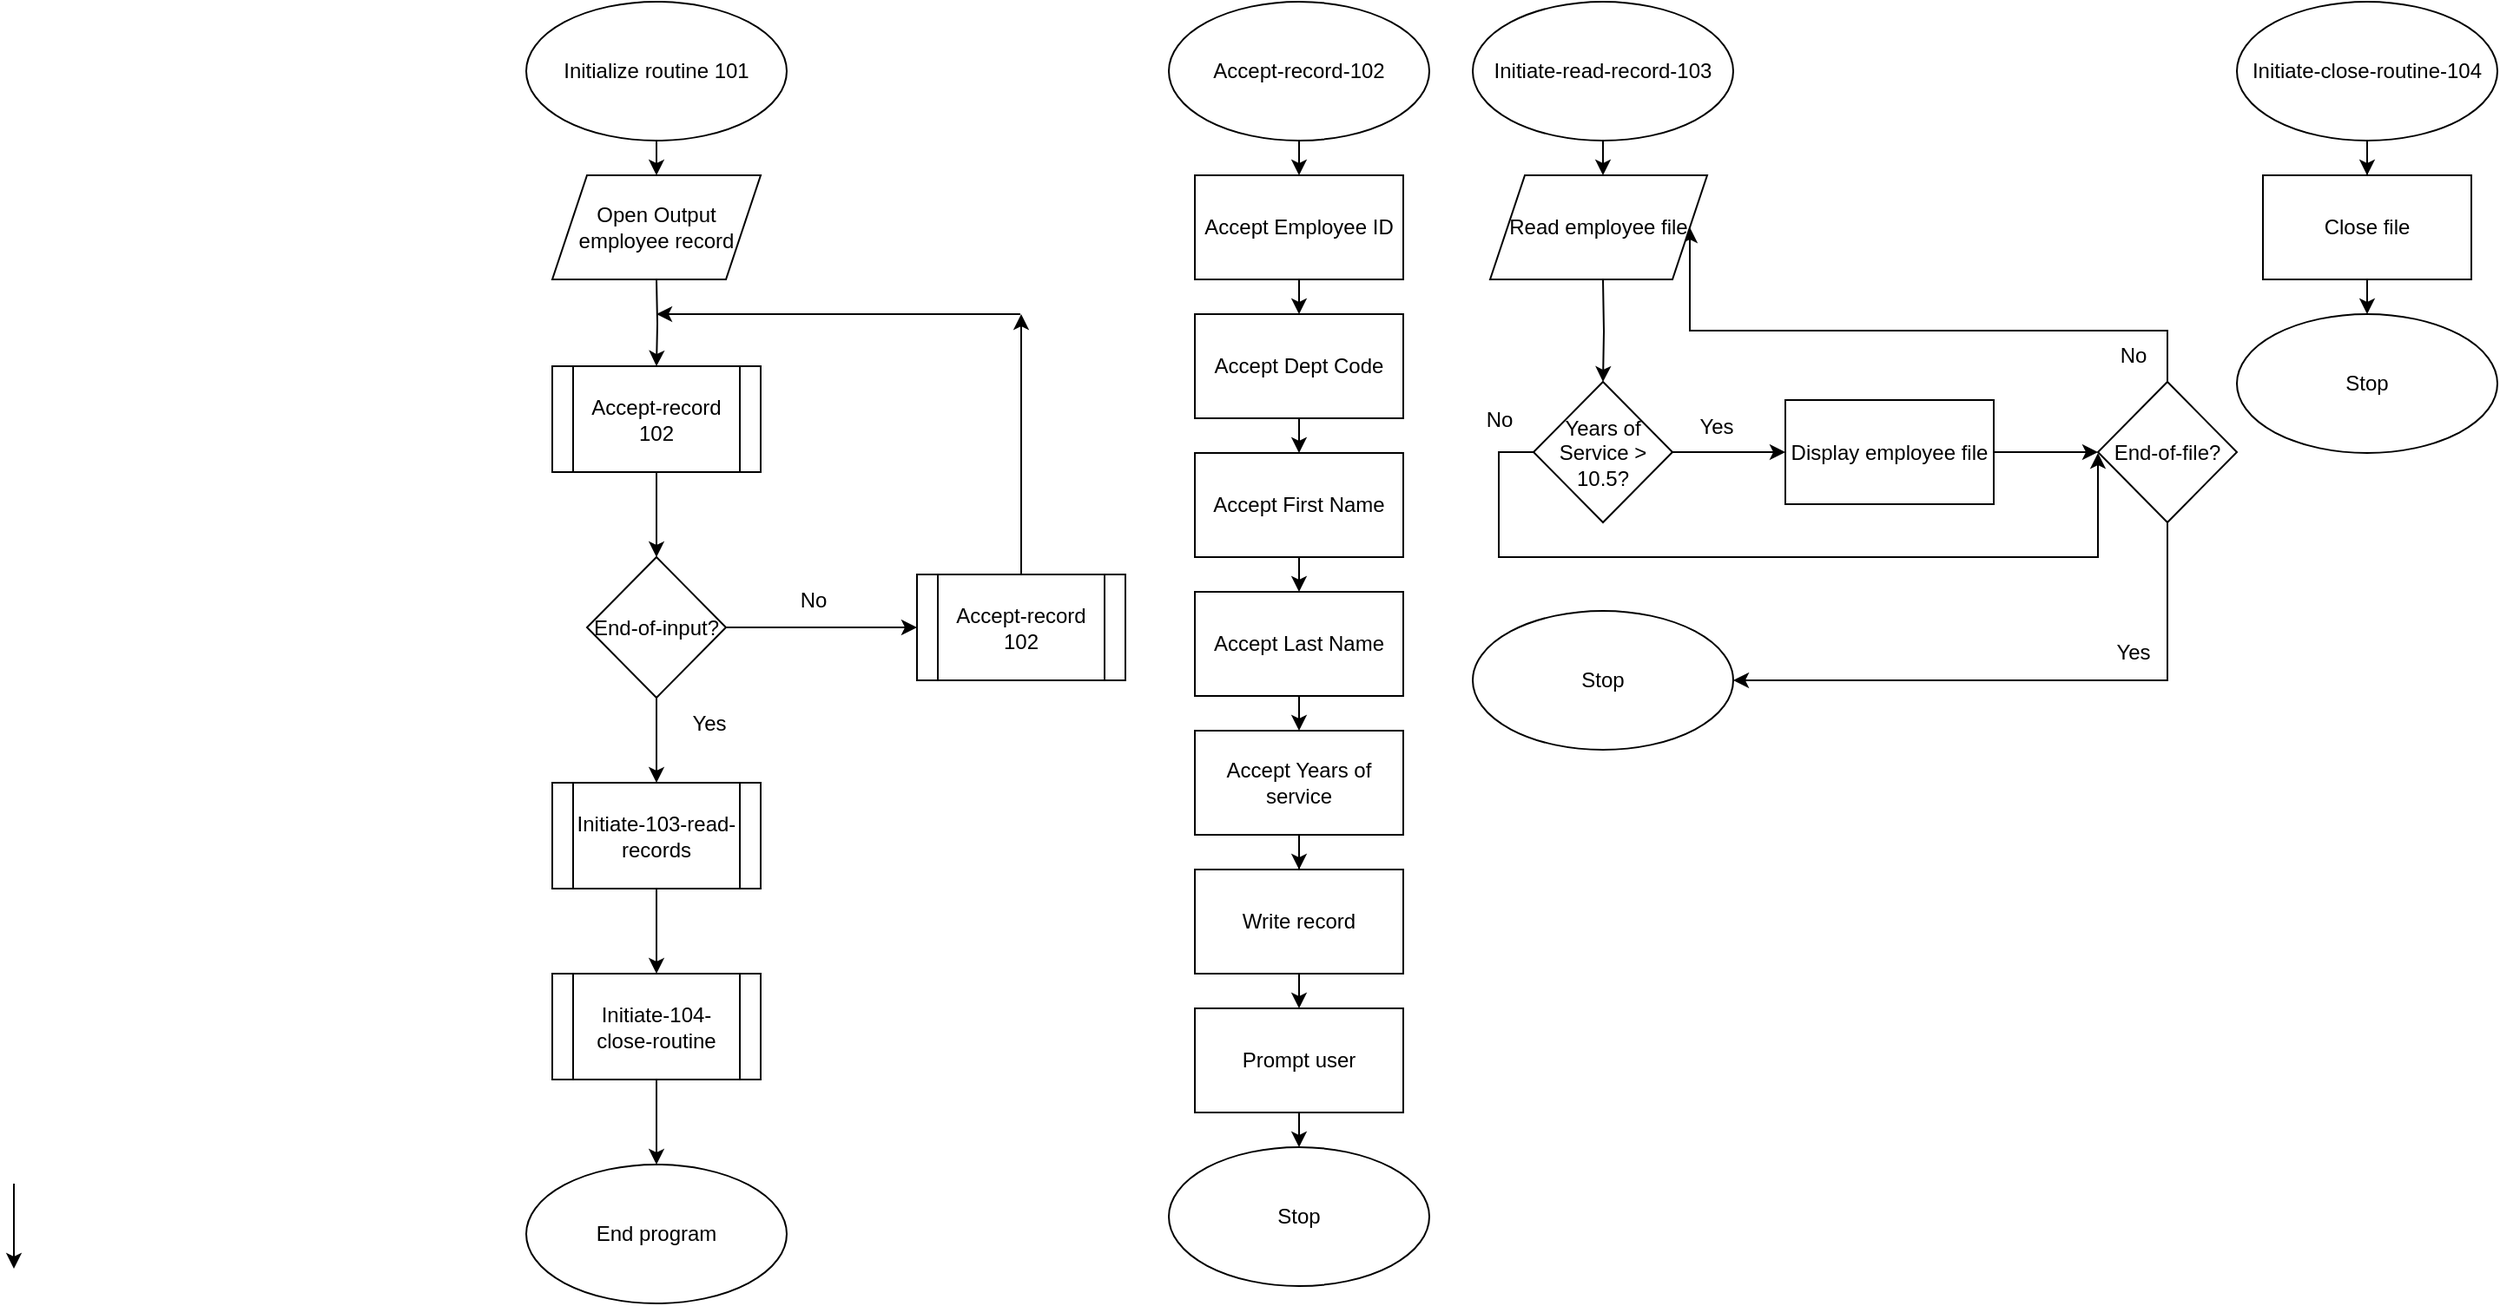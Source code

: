 <mxfile version="27.1.4">
  <diagram name="Page-1" id="qaMi9cR7SeN8WYckawro">
    <mxGraphModel dx="1553" dy="750" grid="1" gridSize="10" guides="1" tooltips="1" connect="1" arrows="1" fold="1" page="1" pageScale="1" pageWidth="850" pageHeight="1100" math="0" shadow="0">
      <root>
        <mxCell id="0" />
        <mxCell id="1" parent="0" />
        <mxCell id="efkY1EfVVCiKtOzfPzsn-13" style="edgeStyle=orthogonalEdgeStyle;rounded=0;orthogonalLoop=1;jettySize=auto;html=1;exitX=0.5;exitY=1;exitDx=0;exitDy=0;entryX=0.5;entryY=0;entryDx=0;entryDy=0;" edge="1" parent="1" target="efkY1EfVVCiKtOzfPzsn-7">
          <mxGeometry relative="1" as="geometry">
            <mxPoint x="130" y="220" as="sourcePoint" />
          </mxGeometry>
        </mxCell>
        <mxCell id="efkY1EfVVCiKtOzfPzsn-23" style="edgeStyle=orthogonalEdgeStyle;rounded=0;orthogonalLoop=1;jettySize=auto;html=1;exitX=0.5;exitY=1;exitDx=0;exitDy=0;entryX=0.5;entryY=0;entryDx=0;entryDy=0;" edge="1" parent="1" source="efkY1EfVVCiKtOzfPzsn-5">
          <mxGeometry relative="1" as="geometry">
            <mxPoint x="130" y="160" as="targetPoint" />
          </mxGeometry>
        </mxCell>
        <mxCell id="efkY1EfVVCiKtOzfPzsn-5" value="Initialize routine 101" style="ellipse;whiteSpace=wrap;html=1;" vertex="1" parent="1">
          <mxGeometry x="55" y="60" width="150" height="80" as="geometry" />
        </mxCell>
        <mxCell id="efkY1EfVVCiKtOzfPzsn-14" style="edgeStyle=orthogonalEdgeStyle;rounded=0;orthogonalLoop=1;jettySize=auto;html=1;exitX=0.5;exitY=0;exitDx=0;exitDy=0;" edge="1" parent="1" source="efkY1EfVVCiKtOzfPzsn-6">
          <mxGeometry relative="1" as="geometry">
            <mxPoint x="340" y="240" as="targetPoint" />
          </mxGeometry>
        </mxCell>
        <mxCell id="efkY1EfVVCiKtOzfPzsn-6" value="Accept-record 102" style="shape=process;whiteSpace=wrap;html=1;backgroundOutline=1;" vertex="1" parent="1">
          <mxGeometry x="280" y="390" width="120" height="61" as="geometry" />
        </mxCell>
        <mxCell id="efkY1EfVVCiKtOzfPzsn-26" style="edgeStyle=orthogonalEdgeStyle;rounded=0;orthogonalLoop=1;jettySize=auto;html=1;exitX=0.5;exitY=1;exitDx=0;exitDy=0;entryX=0.5;entryY=0;entryDx=0;entryDy=0;" edge="1" parent="1" source="efkY1EfVVCiKtOzfPzsn-7" target="efkY1EfVVCiKtOzfPzsn-8">
          <mxGeometry relative="1" as="geometry" />
        </mxCell>
        <mxCell id="efkY1EfVVCiKtOzfPzsn-7" value="Accept-record 102" style="shape=process;whiteSpace=wrap;html=1;backgroundOutline=1;" vertex="1" parent="1">
          <mxGeometry x="70" y="270" width="120" height="61" as="geometry" />
        </mxCell>
        <mxCell id="efkY1EfVVCiKtOzfPzsn-16" style="edgeStyle=orthogonalEdgeStyle;rounded=0;orthogonalLoop=1;jettySize=auto;html=1;exitX=1;exitY=0.5;exitDx=0;exitDy=0;entryX=0;entryY=0.5;entryDx=0;entryDy=0;" edge="1" parent="1" source="efkY1EfVVCiKtOzfPzsn-8" target="efkY1EfVVCiKtOzfPzsn-6">
          <mxGeometry relative="1" as="geometry" />
        </mxCell>
        <mxCell id="efkY1EfVVCiKtOzfPzsn-33" style="edgeStyle=orthogonalEdgeStyle;rounded=0;orthogonalLoop=1;jettySize=auto;html=1;exitX=0.5;exitY=1;exitDx=0;exitDy=0;" edge="1" parent="1" source="efkY1EfVVCiKtOzfPzsn-8">
          <mxGeometry relative="1" as="geometry">
            <mxPoint x="130" y="510" as="targetPoint" />
          </mxGeometry>
        </mxCell>
        <mxCell id="efkY1EfVVCiKtOzfPzsn-8" value="End-of-input?" style="rhombus;whiteSpace=wrap;html=1;" vertex="1" parent="1">
          <mxGeometry x="90" y="380" width="80" height="81" as="geometry" />
        </mxCell>
        <mxCell id="efkY1EfVVCiKtOzfPzsn-18" style="edgeStyle=orthogonalEdgeStyle;rounded=0;orthogonalLoop=1;jettySize=auto;html=1;exitX=0.5;exitY=1;exitDx=0;exitDy=0;entryX=0.5;entryY=0;entryDx=0;entryDy=0;" edge="1" parent="1" source="efkY1EfVVCiKtOzfPzsn-9" target="efkY1EfVVCiKtOzfPzsn-11">
          <mxGeometry relative="1" as="geometry" />
        </mxCell>
        <mxCell id="efkY1EfVVCiKtOzfPzsn-9" value="&lt;div&gt;Accept-record-102&lt;/div&gt;" style="ellipse;whiteSpace=wrap;html=1;" vertex="1" parent="1">
          <mxGeometry x="425" y="60" width="150" height="80" as="geometry" />
        </mxCell>
        <mxCell id="efkY1EfVVCiKtOzfPzsn-19" style="edgeStyle=orthogonalEdgeStyle;rounded=0;orthogonalLoop=1;jettySize=auto;html=1;exitX=0.5;exitY=1;exitDx=0;exitDy=0;entryX=0.5;entryY=0;entryDx=0;entryDy=0;" edge="1" parent="1" source="efkY1EfVVCiKtOzfPzsn-11" target="efkY1EfVVCiKtOzfPzsn-17">
          <mxGeometry relative="1" as="geometry" />
        </mxCell>
        <mxCell id="efkY1EfVVCiKtOzfPzsn-11" value="Accept Employee ID" style="rounded=0;whiteSpace=wrap;html=1;" vertex="1" parent="1">
          <mxGeometry x="440" y="160" width="120" height="60" as="geometry" />
        </mxCell>
        <mxCell id="efkY1EfVVCiKtOzfPzsn-15" style="edgeStyle=orthogonalEdgeStyle;rounded=0;orthogonalLoop=1;jettySize=auto;html=1;exitX=0.5;exitY=0;exitDx=0;exitDy=0;" edge="1" parent="1">
          <mxGeometry relative="1" as="geometry">
            <mxPoint x="130" y="240" as="targetPoint" />
            <mxPoint x="339.5" y="240" as="sourcePoint" />
          </mxGeometry>
        </mxCell>
        <mxCell id="efkY1EfVVCiKtOzfPzsn-21" style="edgeStyle=orthogonalEdgeStyle;rounded=0;orthogonalLoop=1;jettySize=auto;html=1;exitX=0.5;exitY=1;exitDx=0;exitDy=0;entryX=0.5;entryY=0;entryDx=0;entryDy=0;" edge="1" parent="1" source="efkY1EfVVCiKtOzfPzsn-17" target="efkY1EfVVCiKtOzfPzsn-20">
          <mxGeometry relative="1" as="geometry" />
        </mxCell>
        <mxCell id="efkY1EfVVCiKtOzfPzsn-17" value="Accept Dept Code" style="rounded=0;whiteSpace=wrap;html=1;" vertex="1" parent="1">
          <mxGeometry x="440" y="240" width="120" height="60" as="geometry" />
        </mxCell>
        <mxCell id="efkY1EfVVCiKtOzfPzsn-25" style="edgeStyle=orthogonalEdgeStyle;rounded=0;orthogonalLoop=1;jettySize=auto;html=1;exitX=0.5;exitY=1;exitDx=0;exitDy=0;entryX=0.5;entryY=0;entryDx=0;entryDy=0;" edge="1" parent="1" source="efkY1EfVVCiKtOzfPzsn-20" target="efkY1EfVVCiKtOzfPzsn-24">
          <mxGeometry relative="1" as="geometry" />
        </mxCell>
        <mxCell id="efkY1EfVVCiKtOzfPzsn-20" value="Accept First Name" style="rounded=0;whiteSpace=wrap;html=1;" vertex="1" parent="1">
          <mxGeometry x="440" y="320" width="120" height="60" as="geometry" />
        </mxCell>
        <mxCell id="efkY1EfVVCiKtOzfPzsn-30" style="edgeStyle=orthogonalEdgeStyle;rounded=0;orthogonalLoop=1;jettySize=auto;html=1;exitX=0.5;exitY=1;exitDx=0;exitDy=0;entryX=0.5;entryY=0;entryDx=0;entryDy=0;" edge="1" parent="1" source="efkY1EfVVCiKtOzfPzsn-24" target="efkY1EfVVCiKtOzfPzsn-29">
          <mxGeometry relative="1" as="geometry" />
        </mxCell>
        <mxCell id="efkY1EfVVCiKtOzfPzsn-24" value="Accept Last Name" style="rounded=0;whiteSpace=wrap;html=1;" vertex="1" parent="1">
          <mxGeometry x="440" y="400" width="120" height="60" as="geometry" />
        </mxCell>
        <mxCell id="efkY1EfVVCiKtOzfPzsn-28" value="No" style="text;html=1;align=center;verticalAlign=middle;resizable=0;points=[];autosize=1;strokeColor=none;fillColor=none;" vertex="1" parent="1">
          <mxGeometry x="200" y="390" width="40" height="30" as="geometry" />
        </mxCell>
        <mxCell id="efkY1EfVVCiKtOzfPzsn-32" style="edgeStyle=orthogonalEdgeStyle;rounded=0;orthogonalLoop=1;jettySize=auto;html=1;exitX=0.5;exitY=1;exitDx=0;exitDy=0;" edge="1" parent="1" source="efkY1EfVVCiKtOzfPzsn-29" target="efkY1EfVVCiKtOzfPzsn-31">
          <mxGeometry relative="1" as="geometry" />
        </mxCell>
        <mxCell id="efkY1EfVVCiKtOzfPzsn-29" value="&lt;div&gt;Accept Years of service&lt;/div&gt;" style="rounded=0;whiteSpace=wrap;html=1;" vertex="1" parent="1">
          <mxGeometry x="440" y="480" width="120" height="60" as="geometry" />
        </mxCell>
        <mxCell id="efkY1EfVVCiKtOzfPzsn-86" style="edgeStyle=orthogonalEdgeStyle;rounded=0;orthogonalLoop=1;jettySize=auto;html=1;exitX=0.5;exitY=1;exitDx=0;exitDy=0;entryX=0.5;entryY=0;entryDx=0;entryDy=0;" edge="1" parent="1" source="efkY1EfVVCiKtOzfPzsn-31" target="efkY1EfVVCiKtOzfPzsn-85">
          <mxGeometry relative="1" as="geometry" />
        </mxCell>
        <mxCell id="efkY1EfVVCiKtOzfPzsn-31" value="&lt;div&gt;Write record&lt;/div&gt;" style="rounded=0;whiteSpace=wrap;html=1;" vertex="1" parent="1">
          <mxGeometry x="440" y="560" width="120" height="60" as="geometry" />
        </mxCell>
        <mxCell id="efkY1EfVVCiKtOzfPzsn-70" style="edgeStyle=orthogonalEdgeStyle;rounded=0;orthogonalLoop=1;jettySize=auto;html=1;exitX=0.5;exitY=1;exitDx=0;exitDy=0;entryX=0.5;entryY=0;entryDx=0;entryDy=0;" edge="1" parent="1" source="efkY1EfVVCiKtOzfPzsn-34" target="efkY1EfVVCiKtOzfPzsn-69">
          <mxGeometry relative="1" as="geometry" />
        </mxCell>
        <mxCell id="efkY1EfVVCiKtOzfPzsn-34" value="Initiate-103-read-records" style="shape=process;whiteSpace=wrap;html=1;backgroundOutline=1;" vertex="1" parent="1">
          <mxGeometry x="70" y="510" width="120" height="61" as="geometry" />
        </mxCell>
        <mxCell id="efkY1EfVVCiKtOzfPzsn-37" style="edgeStyle=orthogonalEdgeStyle;rounded=0;orthogonalLoop=1;jettySize=auto;html=1;exitX=0.5;exitY=1;exitDx=0;exitDy=0;entryX=0.5;entryY=0;entryDx=0;entryDy=0;" edge="1" parent="1" source="efkY1EfVVCiKtOzfPzsn-35">
          <mxGeometry relative="1" as="geometry">
            <mxPoint x="675" y="160" as="targetPoint" />
          </mxGeometry>
        </mxCell>
        <mxCell id="efkY1EfVVCiKtOzfPzsn-35" value="Initiate-read-record-103" style="ellipse;whiteSpace=wrap;html=1;" vertex="1" parent="1">
          <mxGeometry x="600" y="60" width="150" height="80" as="geometry" />
        </mxCell>
        <mxCell id="efkY1EfVVCiKtOzfPzsn-49" value="" style="edgeStyle=orthogonalEdgeStyle;rounded=0;orthogonalLoop=1;jettySize=auto;html=1;" edge="1" parent="1" target="efkY1EfVVCiKtOzfPzsn-40">
          <mxGeometry relative="1" as="geometry">
            <mxPoint x="675" y="220" as="sourcePoint" />
          </mxGeometry>
        </mxCell>
        <mxCell id="efkY1EfVVCiKtOzfPzsn-47" style="edgeStyle=orthogonalEdgeStyle;rounded=0;orthogonalLoop=1;jettySize=auto;html=1;exitX=1;exitY=0.5;exitDx=0;exitDy=0;entryX=0;entryY=0.5;entryDx=0;entryDy=0;" edge="1" parent="1" source="efkY1EfVVCiKtOzfPzsn-40">
          <mxGeometry relative="1" as="geometry">
            <mxPoint x="780" y="319.5" as="targetPoint" />
          </mxGeometry>
        </mxCell>
        <mxCell id="efkY1EfVVCiKtOzfPzsn-83" style="edgeStyle=orthogonalEdgeStyle;rounded=0;orthogonalLoop=1;jettySize=auto;html=1;exitX=0;exitY=0.5;exitDx=0;exitDy=0;" edge="1" parent="1" source="efkY1EfVVCiKtOzfPzsn-40">
          <mxGeometry relative="1" as="geometry">
            <mxPoint x="960" y="320" as="targetPoint" />
            <Array as="points">
              <mxPoint x="615" y="320" />
              <mxPoint x="615" y="380" />
            </Array>
          </mxGeometry>
        </mxCell>
        <mxCell id="efkY1EfVVCiKtOzfPzsn-40" value="Years of Service &amp;gt; 10.5?" style="rhombus;whiteSpace=wrap;html=1;" vertex="1" parent="1">
          <mxGeometry x="635" y="279" width="80" height="81" as="geometry" />
        </mxCell>
        <mxCell id="efkY1EfVVCiKtOzfPzsn-43" value="Yes" style="text;html=1;align=center;verticalAlign=middle;resizable=0;points=[];autosize=1;strokeColor=none;fillColor=none;" vertex="1" parent="1">
          <mxGeometry x="140" y="461" width="40" height="30" as="geometry" />
        </mxCell>
        <mxCell id="efkY1EfVVCiKtOzfPzsn-44" value="Yes" style="text;html=1;align=center;verticalAlign=middle;resizable=0;points=[];autosize=1;strokeColor=none;fillColor=none;" vertex="1" parent="1">
          <mxGeometry x="720" y="290" width="40" height="30" as="geometry" />
        </mxCell>
        <mxCell id="efkY1EfVVCiKtOzfPzsn-45" value="No" style="text;html=1;align=center;verticalAlign=middle;resizable=0;points=[];autosize=1;strokeColor=none;fillColor=none;" vertex="1" parent="1">
          <mxGeometry x="960" y="249" width="40" height="30" as="geometry" />
        </mxCell>
        <mxCell id="efkY1EfVVCiKtOzfPzsn-52" style="edgeStyle=orthogonalEdgeStyle;rounded=0;orthogonalLoop=1;jettySize=auto;html=1;exitX=1;exitY=0.5;exitDx=0;exitDy=0;entryX=0;entryY=0.5;entryDx=0;entryDy=0;" edge="1" parent="1" source="efkY1EfVVCiKtOzfPzsn-50" target="efkY1EfVVCiKtOzfPzsn-51">
          <mxGeometry relative="1" as="geometry" />
        </mxCell>
        <mxCell id="efkY1EfVVCiKtOzfPzsn-50" value="Display employee file" style="rounded=0;whiteSpace=wrap;html=1;" vertex="1" parent="1">
          <mxGeometry x="780" y="289.5" width="120" height="60" as="geometry" />
        </mxCell>
        <mxCell id="efkY1EfVVCiKtOzfPzsn-53" style="edgeStyle=orthogonalEdgeStyle;rounded=0;orthogonalLoop=1;jettySize=auto;html=1;exitX=0.5;exitY=0;exitDx=0;exitDy=0;entryX=1;entryY=0.5;entryDx=0;entryDy=0;" edge="1" parent="1" source="efkY1EfVVCiKtOzfPzsn-51" target="efkY1EfVVCiKtOzfPzsn-87">
          <mxGeometry relative="1" as="geometry">
            <mxPoint x="735" y="190" as="targetPoint" />
          </mxGeometry>
        </mxCell>
        <mxCell id="efkY1EfVVCiKtOzfPzsn-93" style="edgeStyle=orthogonalEdgeStyle;rounded=0;orthogonalLoop=1;jettySize=auto;html=1;exitX=0.5;exitY=1;exitDx=0;exitDy=0;entryX=1;entryY=0.5;entryDx=0;entryDy=0;" edge="1" parent="1" source="efkY1EfVVCiKtOzfPzsn-51" target="efkY1EfVVCiKtOzfPzsn-92">
          <mxGeometry relative="1" as="geometry">
            <mxPoint x="1000" y="460" as="targetPoint" />
          </mxGeometry>
        </mxCell>
        <mxCell id="efkY1EfVVCiKtOzfPzsn-51" value="End-of-file?" style="rhombus;whiteSpace=wrap;html=1;" vertex="1" parent="1">
          <mxGeometry x="960" y="279" width="80" height="81" as="geometry" />
        </mxCell>
        <mxCell id="efkY1EfVVCiKtOzfPzsn-61" value="Yes" style="text;html=1;align=center;verticalAlign=middle;resizable=0;points=[];autosize=1;strokeColor=none;fillColor=none;" vertex="1" parent="1">
          <mxGeometry x="960" y="420" width="40" height="30" as="geometry" />
        </mxCell>
        <mxCell id="efkY1EfVVCiKtOzfPzsn-73" style="edgeStyle=orthogonalEdgeStyle;rounded=0;orthogonalLoop=1;jettySize=auto;html=1;exitX=0.5;exitY=1;exitDx=0;exitDy=0;entryX=0.5;entryY=0;entryDx=0;entryDy=0;" edge="1" parent="1" source="efkY1EfVVCiKtOzfPzsn-69">
          <mxGeometry relative="1" as="geometry">
            <mxPoint x="130" y="730" as="targetPoint" />
          </mxGeometry>
        </mxCell>
        <mxCell id="efkY1EfVVCiKtOzfPzsn-69" value="&lt;div&gt;Initiate-104-close-routine&lt;/div&gt;" style="shape=process;whiteSpace=wrap;html=1;backgroundOutline=1;" vertex="1" parent="1">
          <mxGeometry x="70" y="620" width="120" height="61" as="geometry" />
        </mxCell>
        <mxCell id="efkY1EfVVCiKtOzfPzsn-71" style="edgeStyle=orthogonalEdgeStyle;rounded=0;orthogonalLoop=1;jettySize=auto;html=1;exitX=0.5;exitY=1;exitDx=0;exitDy=0;entryX=0.5;entryY=0;entryDx=0;entryDy=0;" edge="1" parent="1">
          <mxGeometry relative="1" as="geometry">
            <mxPoint x="-240" y="741" as="sourcePoint" />
            <mxPoint x="-240" y="790" as="targetPoint" />
          </mxGeometry>
        </mxCell>
        <mxCell id="efkY1EfVVCiKtOzfPzsn-76" style="edgeStyle=orthogonalEdgeStyle;rounded=0;orthogonalLoop=1;jettySize=auto;html=1;exitX=0.5;exitY=1;exitDx=0;exitDy=0;" edge="1" parent="1" source="efkY1EfVVCiKtOzfPzsn-74" target="efkY1EfVVCiKtOzfPzsn-75">
          <mxGeometry relative="1" as="geometry" />
        </mxCell>
        <mxCell id="efkY1EfVVCiKtOzfPzsn-74" value="Initiate-close-routine-104" style="ellipse;whiteSpace=wrap;html=1;" vertex="1" parent="1">
          <mxGeometry x="1040" y="60" width="150" height="80" as="geometry" />
        </mxCell>
        <mxCell id="efkY1EfVVCiKtOzfPzsn-95" style="edgeStyle=orthogonalEdgeStyle;rounded=0;orthogonalLoop=1;jettySize=auto;html=1;exitX=0.5;exitY=1;exitDx=0;exitDy=0;entryX=0.5;entryY=0;entryDx=0;entryDy=0;" edge="1" parent="1" source="efkY1EfVVCiKtOzfPzsn-75" target="efkY1EfVVCiKtOzfPzsn-94">
          <mxGeometry relative="1" as="geometry" />
        </mxCell>
        <mxCell id="efkY1EfVVCiKtOzfPzsn-75" value="&lt;div&gt;Close file&lt;/div&gt;" style="rounded=0;whiteSpace=wrap;html=1;" vertex="1" parent="1">
          <mxGeometry x="1055" y="160" width="120" height="60" as="geometry" />
        </mxCell>
        <mxCell id="efkY1EfVVCiKtOzfPzsn-81" value="&lt;div&gt;No&lt;/div&gt;" style="text;html=1;align=center;verticalAlign=middle;resizable=0;points=[];autosize=1;strokeColor=none;fillColor=none;" vertex="1" parent="1">
          <mxGeometry x="595" y="285.5" width="40" height="30" as="geometry" />
        </mxCell>
        <mxCell id="efkY1EfVVCiKtOzfPzsn-91" style="edgeStyle=orthogonalEdgeStyle;rounded=0;orthogonalLoop=1;jettySize=auto;html=1;exitX=0.5;exitY=1;exitDx=0;exitDy=0;entryX=0.5;entryY=0;entryDx=0;entryDy=0;" edge="1" parent="1" source="efkY1EfVVCiKtOzfPzsn-85" target="efkY1EfVVCiKtOzfPzsn-90">
          <mxGeometry relative="1" as="geometry" />
        </mxCell>
        <mxCell id="efkY1EfVVCiKtOzfPzsn-85" value="&lt;div&gt;Prompt user&lt;/div&gt;" style="rounded=0;whiteSpace=wrap;html=1;" vertex="1" parent="1">
          <mxGeometry x="440" y="640" width="120" height="60" as="geometry" />
        </mxCell>
        <mxCell id="efkY1EfVVCiKtOzfPzsn-87" value="Read employee file" style="shape=parallelogram;perimeter=parallelogramPerimeter;whiteSpace=wrap;html=1;fixedSize=1;" vertex="1" parent="1">
          <mxGeometry x="610" y="160" width="125" height="60" as="geometry" />
        </mxCell>
        <mxCell id="efkY1EfVVCiKtOzfPzsn-88" value="&lt;div&gt;Open Output employee record&lt;/div&gt;" style="shape=parallelogram;perimeter=parallelogramPerimeter;whiteSpace=wrap;html=1;fixedSize=1;" vertex="1" parent="1">
          <mxGeometry x="70" y="160" width="120" height="60" as="geometry" />
        </mxCell>
        <mxCell id="efkY1EfVVCiKtOzfPzsn-89" value="&lt;div&gt;End program&lt;/div&gt;" style="ellipse;whiteSpace=wrap;html=1;" vertex="1" parent="1">
          <mxGeometry x="55" y="730" width="150" height="80" as="geometry" />
        </mxCell>
        <mxCell id="efkY1EfVVCiKtOzfPzsn-90" value="&lt;div&gt;Stop&lt;/div&gt;" style="ellipse;whiteSpace=wrap;html=1;" vertex="1" parent="1">
          <mxGeometry x="425" y="720" width="150" height="80" as="geometry" />
        </mxCell>
        <mxCell id="efkY1EfVVCiKtOzfPzsn-92" value="&lt;div&gt;Stop&lt;/div&gt;" style="ellipse;whiteSpace=wrap;html=1;" vertex="1" parent="1">
          <mxGeometry x="600" y="411" width="150" height="80" as="geometry" />
        </mxCell>
        <mxCell id="efkY1EfVVCiKtOzfPzsn-94" value="&lt;div&gt;Stop&lt;/div&gt;" style="ellipse;whiteSpace=wrap;html=1;" vertex="1" parent="1">
          <mxGeometry x="1040" y="240" width="150" height="80" as="geometry" />
        </mxCell>
      </root>
    </mxGraphModel>
  </diagram>
</mxfile>
